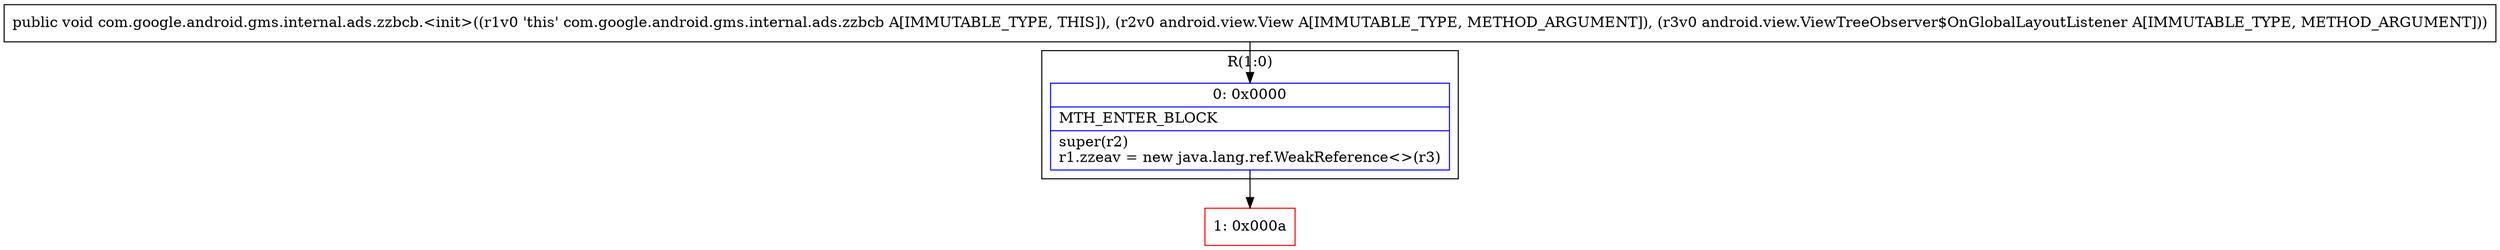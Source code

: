 digraph "CFG forcom.google.android.gms.internal.ads.zzbcb.\<init\>(Landroid\/view\/View;Landroid\/view\/ViewTreeObserver$OnGlobalLayoutListener;)V" {
subgraph cluster_Region_1939403274 {
label = "R(1:0)";
node [shape=record,color=blue];
Node_0 [shape=record,label="{0\:\ 0x0000|MTH_ENTER_BLOCK\l|super(r2)\lr1.zzeav = new java.lang.ref.WeakReference\<\>(r3)\l}"];
}
Node_1 [shape=record,color=red,label="{1\:\ 0x000a}"];
MethodNode[shape=record,label="{public void com.google.android.gms.internal.ads.zzbcb.\<init\>((r1v0 'this' com.google.android.gms.internal.ads.zzbcb A[IMMUTABLE_TYPE, THIS]), (r2v0 android.view.View A[IMMUTABLE_TYPE, METHOD_ARGUMENT]), (r3v0 android.view.ViewTreeObserver$OnGlobalLayoutListener A[IMMUTABLE_TYPE, METHOD_ARGUMENT])) }"];
MethodNode -> Node_0;
Node_0 -> Node_1;
}

